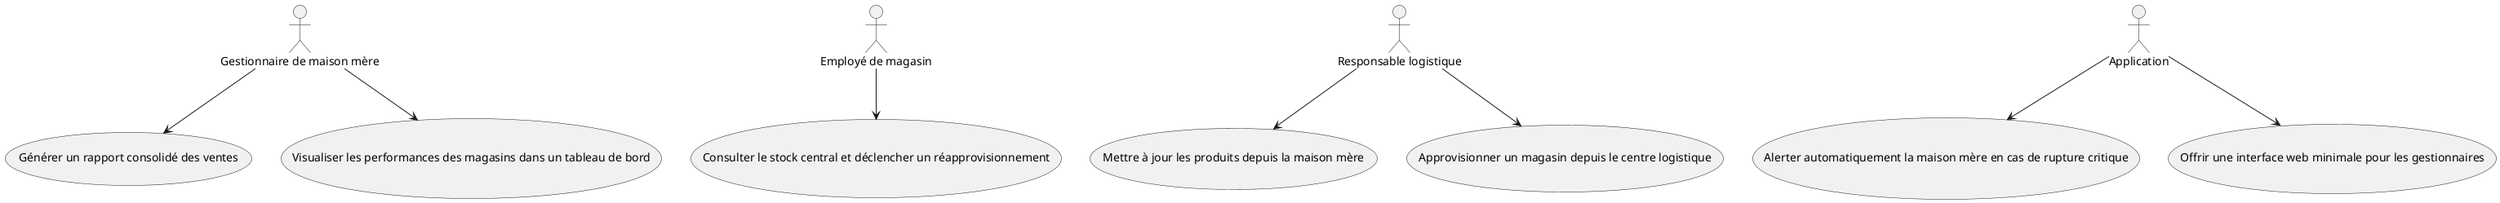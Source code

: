 @startuml usecase-pos

actor Gestionnaire as "Gestionnaire de maison mère"
actor Employe as "Employé de magasin"
actor Responsable as "Responsable logistique"
actor App as "Application" 

usecase "Générer un rapport consolidé des ventes" as UC1
usecase "Consulter le stock central et déclencher un réapprovisionnement" as UC2
usecase "Visualiser les performances des magasins dans un tableau de bord" as UC3
usecase "Mettre à jour les produits depuis la maison mère" as UC4
usecase "Approvisionner un magasin depuis le centre logistique" as UC6
usecase "Alerter automatiquement la maison mère en cas de rupture critique" as UC7
usecase "Offrir une interface web minimale pour les gestionnaires" as UC8

Gestionnaire --> UC1
Employe --> UC2
Gestionnaire --> UC3
Responsable --> UC4
Responsable --> UC6
App --> UC7
App --> UC8

@enduml
